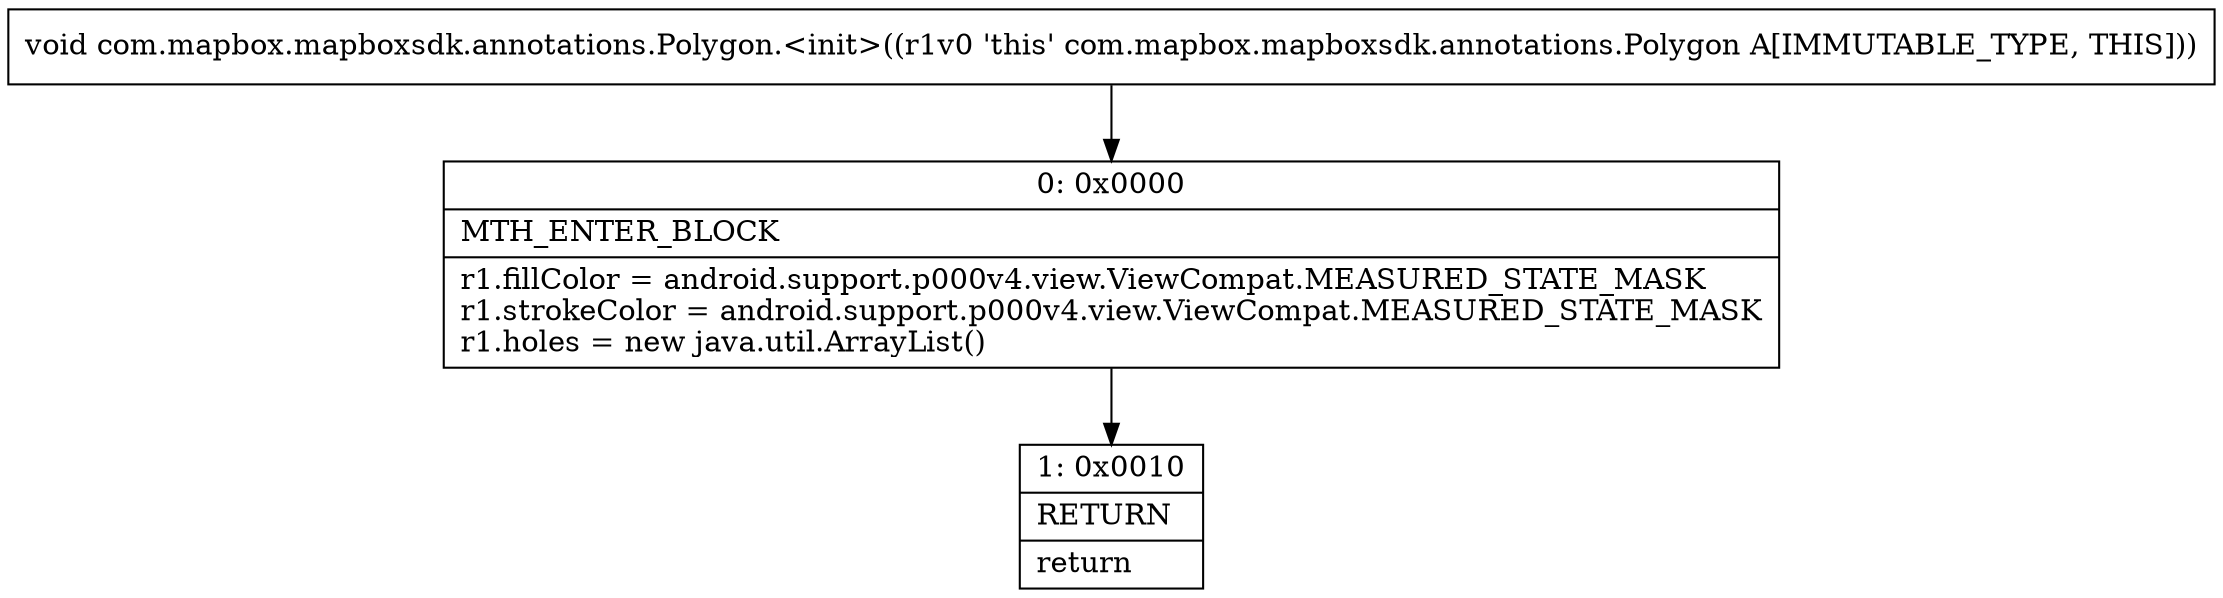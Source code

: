digraph "CFG forcom.mapbox.mapboxsdk.annotations.Polygon.\<init\>()V" {
Node_0 [shape=record,label="{0\:\ 0x0000|MTH_ENTER_BLOCK\l|r1.fillColor = android.support.p000v4.view.ViewCompat.MEASURED_STATE_MASK\lr1.strokeColor = android.support.p000v4.view.ViewCompat.MEASURED_STATE_MASK\lr1.holes = new java.util.ArrayList()\l}"];
Node_1 [shape=record,label="{1\:\ 0x0010|RETURN\l|return\l}"];
MethodNode[shape=record,label="{void com.mapbox.mapboxsdk.annotations.Polygon.\<init\>((r1v0 'this' com.mapbox.mapboxsdk.annotations.Polygon A[IMMUTABLE_TYPE, THIS])) }"];
MethodNode -> Node_0;
Node_0 -> Node_1;
}

